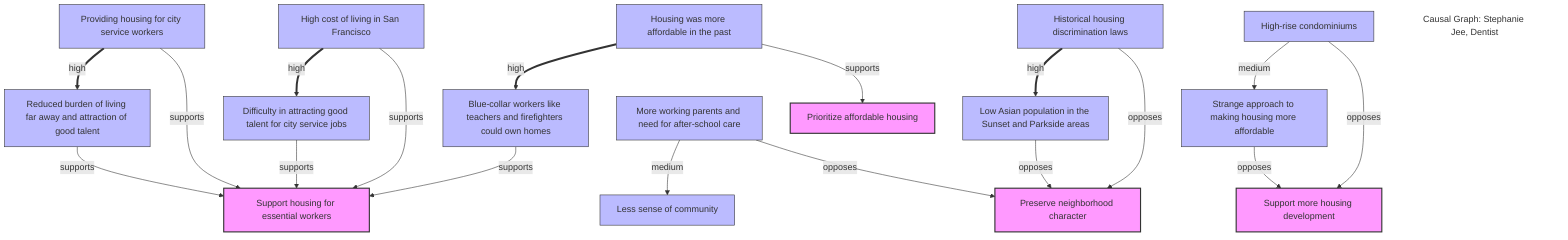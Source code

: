graph TD;
    n0["Housing was more affordable in the past"]:::factorNode;
    n1["Blue-collar workers like teachers and firefighters could own homes"]:::factorNode;
    n2["High cost of living in San Francisco"]:::factorNode;
    n3["Difficulty in attracting good talent for city service jobs"]:::factorNode;
    n4["Historical housing discrimination laws"]:::factorNode;
    n5["Low Asian population in the Sunset and Parkside areas"]:::factorNode;
    n6["More working parents and need for after-school care"]:::factorNode;
    n7["Less sense of community"]:::factorNode;
    n8["Providing housing for city service workers"]:::factorNode;
    n9["Reduced burden of living far away and attraction of good talent"]:::factorNode;
    n10["High-rise condominiums"]:::factorNode;
    n11["Strange approach to making housing more affordable"]:::factorNode;
    n12["Support more housing development"]:::stanceNode;
    n13["Preserve neighborhood character"]:::stanceNode;
    n14["Prioritize affordable housing"]:::stanceNode;
    n15["Support housing for essential workers"]:::stanceNode;
    n0 ==>|high| n1;
    n0 -->|supports| n14;
    n1 -->|supports| n15;
    n2 ==>|high| n3;
    n2 -->|supports| n15;
    n3 -->|supports| n15;
    n4 ==>|high| n5;
    n4 -->|opposes| n13;
    n5 -->|opposes| n13;
    n6 -->|medium| n7;
    n6 -->|opposes| n13;
    n8 ==>|high| n9;
    n8 -->|supports| n15;
    n9 -->|supports| n15;
    n10 -->|medium| n11;
    n10 -->|opposes| n12;
    n11 -->|opposes| n12;
    classDef stanceNode fill:#f9f,stroke:#333,stroke-width:2px;
    classDef factorNode fill:#bbf,stroke:#333,stroke-width:1px;
    title["Causal Graph: Stephanie Jee, Dentist"]:::title;
    classDef title fill:none,stroke:none;